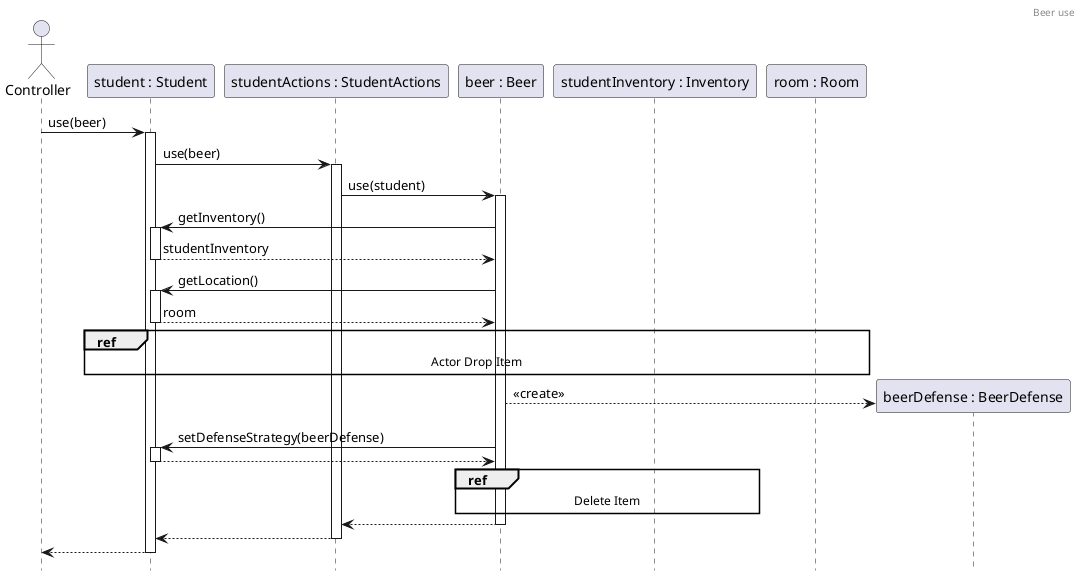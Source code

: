 @startuml BeerUse
header Beer use
hide footbox

actor controller as "Controller"
participant student as "student : Student"
participant actionState as "studentActions : StudentActions"
participant beer as "beer : Beer"
participant studentInventory as "studentInventory : Inventory"
participant room as "room : Room"

controller -> student ++ : use(beer)
student -> actionState ++ : use(beer)
actionState -> beer ++ : use(student)

beer -> student ++ : getInventory()
return studentInventory
beer -> student ++ : getLocation()
return room
ref over student, beer, studentInventory, room : Actor Drop Item

create beerDefense as "beerDefense : BeerDefense"
beer --> beerDefense : <<create>>
beer -> student ++ : setDefenseStrategy(beerDefense)
return 

ref over beer, studentInventory : Delete Item
return 

return
return

@enduml